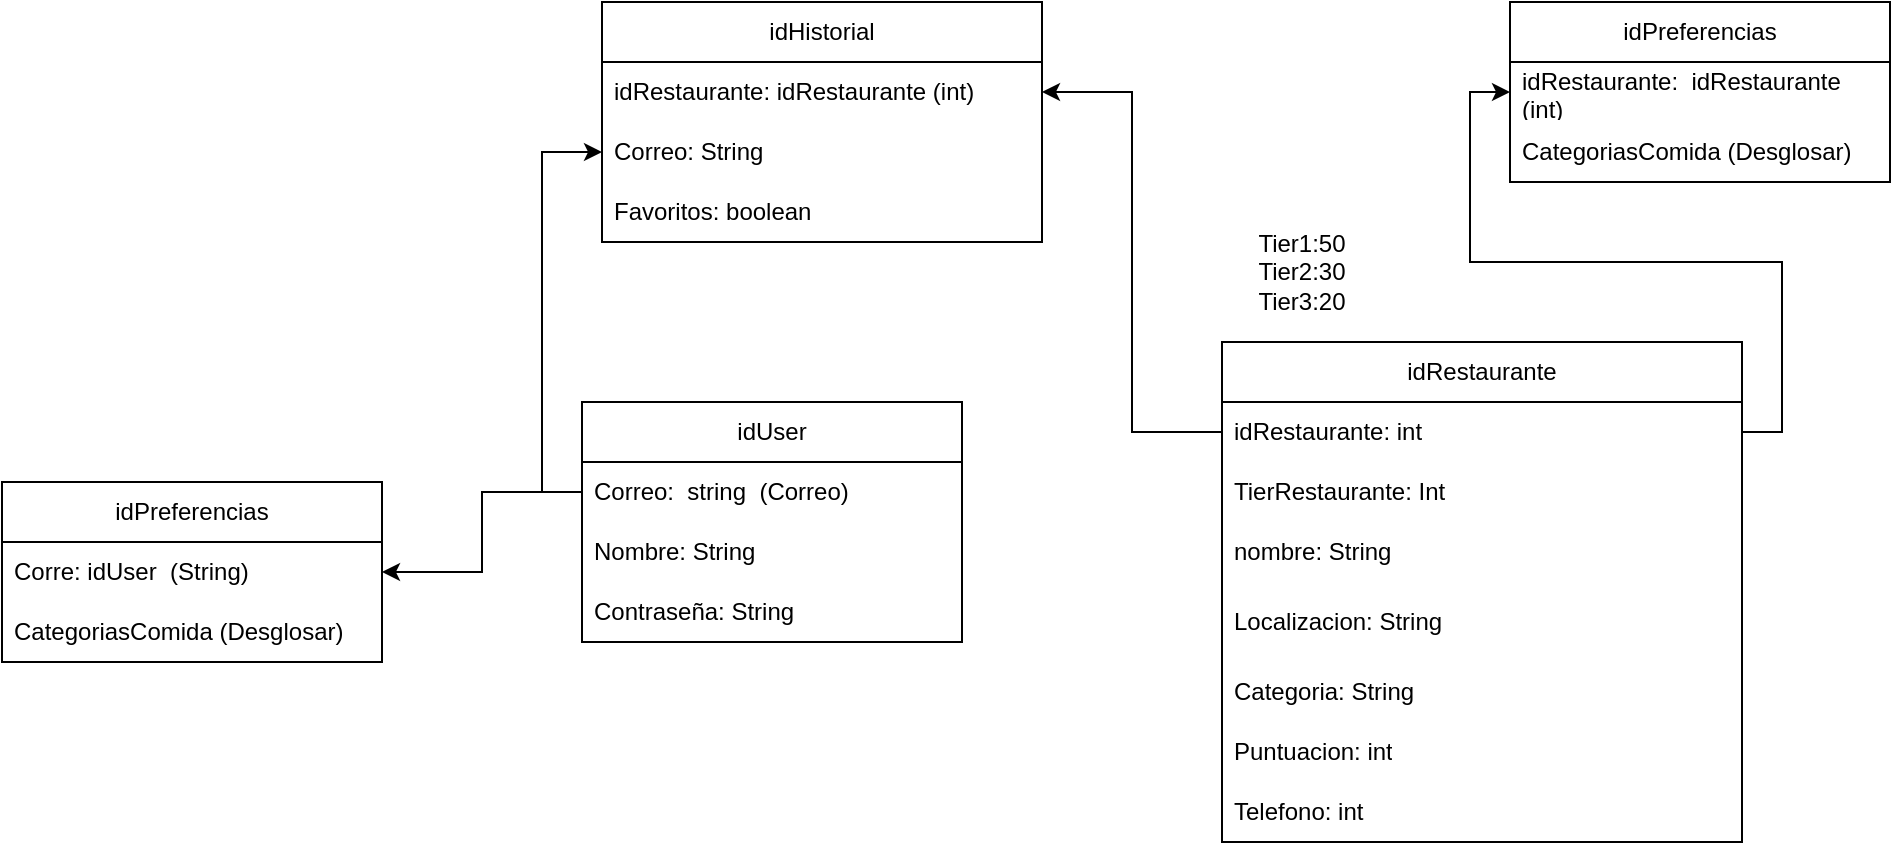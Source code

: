 <mxfile version="20.6.0" type="device"><diagram id="fYOrmPaQtRI2prAC9Ce1" name="Página-1"><mxGraphModel dx="1935" dy="1619" grid="1" gridSize="10" guides="1" tooltips="1" connect="1" arrows="1" fold="1" page="1" pageScale="1" pageWidth="827" pageHeight="1169" math="0" shadow="0"><root><mxCell id="0"/><mxCell id="1" parent="0"/><mxCell id="KInvUAJTwyFShAmwXJUo-1" value="idRestaurante" style="swimlane;fontStyle=0;childLayout=stackLayout;horizontal=1;startSize=30;horizontalStack=0;resizeParent=1;resizeParentMax=0;resizeLast=0;collapsible=1;marginBottom=0;whiteSpace=wrap;html=1;" parent="1" vertex="1"><mxGeometry x="270" y="90" width="260" height="250" as="geometry"/></mxCell><mxCell id="KInvUAJTwyFShAmwXJUo-15" value="idRestaurante: int" style="text;strokeColor=none;fillColor=none;align=left;verticalAlign=middle;spacingLeft=4;spacingRight=4;overflow=hidden;points=[[0,0.5],[1,0.5]];portConstraint=eastwest;rotatable=0;whiteSpace=wrap;html=1;" parent="KInvUAJTwyFShAmwXJUo-1" vertex="1"><mxGeometry y="30" width="260" height="30" as="geometry"/></mxCell><mxCell id="KInvUAJTwyFShAmwXJUo-2" value="TierRestaurante: Int" style="text;strokeColor=none;fillColor=none;align=left;verticalAlign=middle;spacingLeft=4;spacingRight=4;overflow=hidden;points=[[0,0.5],[1,0.5]];portConstraint=eastwest;rotatable=0;whiteSpace=wrap;html=1;" parent="KInvUAJTwyFShAmwXJUo-1" vertex="1"><mxGeometry y="60" width="260" height="30" as="geometry"/></mxCell><mxCell id="KInvUAJTwyFShAmwXJUo-3" value="nombre: String" style="text;strokeColor=none;fillColor=none;align=left;verticalAlign=middle;spacingLeft=4;spacingRight=4;overflow=hidden;points=[[0,0.5],[1,0.5]];portConstraint=eastwest;rotatable=0;whiteSpace=wrap;html=1;" parent="KInvUAJTwyFShAmwXJUo-1" vertex="1"><mxGeometry y="90" width="260" height="30" as="geometry"/></mxCell><mxCell id="KInvUAJTwyFShAmwXJUo-4" value="Localizacion: String" style="text;strokeColor=none;fillColor=none;align=left;verticalAlign=middle;spacingLeft=4;spacingRight=4;overflow=hidden;points=[[0,0.5],[1,0.5]];portConstraint=eastwest;rotatable=0;whiteSpace=wrap;html=1;" parent="KInvUAJTwyFShAmwXJUo-1" vertex="1"><mxGeometry y="120" width="260" height="40" as="geometry"/></mxCell><mxCell id="KInvUAJTwyFShAmwXJUo-6" value="Categoria: String" style="text;strokeColor=none;fillColor=none;align=left;verticalAlign=middle;spacingLeft=4;spacingRight=4;overflow=hidden;points=[[0,0.5],[1,0.5]];portConstraint=eastwest;rotatable=0;whiteSpace=wrap;html=1;" parent="KInvUAJTwyFShAmwXJUo-1" vertex="1"><mxGeometry y="160" width="260" height="30" as="geometry"/></mxCell><mxCell id="KInvUAJTwyFShAmwXJUo-21" value="Puntuacion: int" style="text;strokeColor=none;fillColor=none;align=left;verticalAlign=middle;spacingLeft=4;spacingRight=4;overflow=hidden;points=[[0,0.5],[1,0.5]];portConstraint=eastwest;rotatable=0;whiteSpace=wrap;html=1;" parent="KInvUAJTwyFShAmwXJUo-1" vertex="1"><mxGeometry y="190" width="260" height="30" as="geometry"/></mxCell><mxCell id="_7GI6Lml0h112qYKlZoC-1" value="Telefono: int" style="text;strokeColor=none;fillColor=none;align=left;verticalAlign=middle;spacingLeft=4;spacingRight=4;overflow=hidden;points=[[0,0.5],[1,0.5]];portConstraint=eastwest;rotatable=0;whiteSpace=wrap;html=1;" vertex="1" parent="KInvUAJTwyFShAmwXJUo-1"><mxGeometry y="220" width="260" height="30" as="geometry"/></mxCell><mxCell id="KInvUAJTwyFShAmwXJUo-5" value="Tier1:50&lt;br&gt;Tier2:30&lt;br&gt;Tier3:20" style="text;html=1;strokeColor=none;fillColor=none;align=center;verticalAlign=middle;whiteSpace=wrap;rounded=0;" parent="1" vertex="1"><mxGeometry x="270" y="20" width="80" height="70" as="geometry"/></mxCell><mxCell id="KInvUAJTwyFShAmwXJUo-16" value="idPreferencias" style="swimlane;fontStyle=0;childLayout=stackLayout;horizontal=1;startSize=30;horizontalStack=0;resizeParent=1;resizeParentMax=0;resizeLast=0;collapsible=1;marginBottom=0;whiteSpace=wrap;html=1;" parent="1" vertex="1"><mxGeometry x="414" y="-80" width="190" height="90" as="geometry"/></mxCell><mxCell id="KInvUAJTwyFShAmwXJUo-17" value="idRestaurante:&amp;nbsp;&amp;nbsp;idRestaurante (int)" style="text;strokeColor=none;fillColor=none;align=left;verticalAlign=middle;spacingLeft=4;spacingRight=4;overflow=hidden;points=[[0,0.5],[1,0.5]];portConstraint=eastwest;rotatable=0;whiteSpace=wrap;html=1;" parent="KInvUAJTwyFShAmwXJUo-16" vertex="1"><mxGeometry y="30" width="190" height="30" as="geometry"/></mxCell><mxCell id="KInvUAJTwyFShAmwXJUo-18" value="CategoriasComida (Desglosar)" style="text;strokeColor=none;fillColor=none;align=left;verticalAlign=middle;spacingLeft=4;spacingRight=4;overflow=hidden;points=[[0,0.5],[1,0.5]];portConstraint=eastwest;rotatable=0;whiteSpace=wrap;html=1;" parent="KInvUAJTwyFShAmwXJUo-16" vertex="1"><mxGeometry y="60" width="190" height="30" as="geometry"/></mxCell><mxCell id="KInvUAJTwyFShAmwXJUo-20" style="edgeStyle=orthogonalEdgeStyle;rounded=0;orthogonalLoop=1;jettySize=auto;html=1;exitX=1;exitY=0.5;exitDx=0;exitDy=0;entryX=0;entryY=0.5;entryDx=0;entryDy=0;" parent="1" source="KInvUAJTwyFShAmwXJUo-15" target="KInvUAJTwyFShAmwXJUo-17" edge="1"><mxGeometry relative="1" as="geometry"/></mxCell><mxCell id="KInvUAJTwyFShAmwXJUo-22" value="idUser" style="swimlane;fontStyle=0;childLayout=stackLayout;horizontal=1;startSize=30;horizontalStack=0;resizeParent=1;resizeParentMax=0;resizeLast=0;collapsible=1;marginBottom=0;whiteSpace=wrap;html=1;" parent="1" vertex="1"><mxGeometry x="-50" y="120" width="190" height="120" as="geometry"/></mxCell><mxCell id="KInvUAJTwyFShAmwXJUo-34" value="Correo:&amp;nbsp; string&amp;nbsp; (Correo)" style="text;strokeColor=none;fillColor=none;align=left;verticalAlign=middle;spacingLeft=4;spacingRight=4;overflow=hidden;points=[[0,0.5],[1,0.5]];portConstraint=eastwest;rotatable=0;whiteSpace=wrap;html=1;" parent="KInvUAJTwyFShAmwXJUo-22" vertex="1"><mxGeometry y="30" width="190" height="30" as="geometry"/></mxCell><mxCell id="KInvUAJTwyFShAmwXJUo-24" value="Nombre: String&amp;nbsp;" style="text;strokeColor=none;fillColor=none;align=left;verticalAlign=middle;spacingLeft=4;spacingRight=4;overflow=hidden;points=[[0,0.5],[1,0.5]];portConstraint=eastwest;rotatable=0;whiteSpace=wrap;html=1;" parent="KInvUAJTwyFShAmwXJUo-22" vertex="1"><mxGeometry y="60" width="190" height="30" as="geometry"/></mxCell><mxCell id="KInvUAJTwyFShAmwXJUo-35" value="Contraseña: String&amp;nbsp;" style="text;strokeColor=none;fillColor=none;align=left;verticalAlign=middle;spacingLeft=4;spacingRight=4;overflow=hidden;points=[[0,0.5],[1,0.5]];portConstraint=eastwest;rotatable=0;whiteSpace=wrap;html=1;" parent="KInvUAJTwyFShAmwXJUo-22" vertex="1"><mxGeometry y="90" width="190" height="30" as="geometry"/></mxCell><mxCell id="QLE5500QhtjuLYGpS71B-1" value="idHistorial" style="swimlane;fontStyle=0;childLayout=stackLayout;horizontal=1;startSize=30;horizontalStack=0;resizeParent=1;resizeParentMax=0;resizeLast=0;collapsible=1;marginBottom=0;whiteSpace=wrap;html=1;" parent="1" vertex="1"><mxGeometry x="-40" y="-80" width="220" height="120" as="geometry"/></mxCell><mxCell id="QLE5500QhtjuLYGpS71B-2" value="idRestaurante: idRestaurante (int)" style="text;strokeColor=none;fillColor=none;align=left;verticalAlign=middle;spacingLeft=4;spacingRight=4;overflow=hidden;points=[[0,0.5],[1,0.5]];portConstraint=eastwest;rotatable=0;whiteSpace=wrap;html=1;" parent="QLE5500QhtjuLYGpS71B-1" vertex="1"><mxGeometry y="30" width="220" height="30" as="geometry"/></mxCell><mxCell id="QLE5500QhtjuLYGpS71B-3" value="Correo: String" style="text;strokeColor=none;fillColor=none;align=left;verticalAlign=middle;spacingLeft=4;spacingRight=4;overflow=hidden;points=[[0,0.5],[1,0.5]];portConstraint=eastwest;rotatable=0;whiteSpace=wrap;html=1;" parent="QLE5500QhtjuLYGpS71B-1" vertex="1"><mxGeometry y="60" width="220" height="30" as="geometry"/></mxCell><mxCell id="QLE5500QhtjuLYGpS71B-15" value="Favoritos: boolean" style="text;strokeColor=none;fillColor=none;align=left;verticalAlign=middle;spacingLeft=4;spacingRight=4;overflow=hidden;points=[[0,0.5],[1,0.5]];portConstraint=eastwest;rotatable=0;whiteSpace=wrap;html=1;" parent="QLE5500QhtjuLYGpS71B-1" vertex="1"><mxGeometry y="90" width="220" height="30" as="geometry"/></mxCell><mxCell id="QLE5500QhtjuLYGpS71B-7" style="edgeStyle=orthogonalEdgeStyle;rounded=0;orthogonalLoop=1;jettySize=auto;html=1;exitX=0;exitY=0.5;exitDx=0;exitDy=0;entryX=1;entryY=0.5;entryDx=0;entryDy=0;" parent="1" source="KInvUAJTwyFShAmwXJUo-15" target="QLE5500QhtjuLYGpS71B-2" edge="1"><mxGeometry relative="1" as="geometry"/></mxCell><mxCell id="QLE5500QhtjuLYGpS71B-8" style="edgeStyle=orthogonalEdgeStyle;rounded=0;orthogonalLoop=1;jettySize=auto;html=1;exitX=0;exitY=0.5;exitDx=0;exitDy=0;entryX=0;entryY=0.5;entryDx=0;entryDy=0;" parent="1" source="KInvUAJTwyFShAmwXJUo-34" target="QLE5500QhtjuLYGpS71B-3" edge="1"><mxGeometry relative="1" as="geometry"/></mxCell><mxCell id="_7GI6Lml0h112qYKlZoC-2" value="idPreferencias" style="swimlane;fontStyle=0;childLayout=stackLayout;horizontal=1;startSize=30;horizontalStack=0;resizeParent=1;resizeParentMax=0;resizeLast=0;collapsible=1;marginBottom=0;whiteSpace=wrap;html=1;" vertex="1" parent="1"><mxGeometry x="-340" y="160" width="190" height="90" as="geometry"/></mxCell><mxCell id="_7GI6Lml0h112qYKlZoC-3" value="Corre: idUser&amp;nbsp; (String)" style="text;strokeColor=none;fillColor=none;align=left;verticalAlign=middle;spacingLeft=4;spacingRight=4;overflow=hidden;points=[[0,0.5],[1,0.5]];portConstraint=eastwest;rotatable=0;whiteSpace=wrap;html=1;" vertex="1" parent="_7GI6Lml0h112qYKlZoC-2"><mxGeometry y="30" width="190" height="30" as="geometry"/></mxCell><mxCell id="_7GI6Lml0h112qYKlZoC-4" value="CategoriasComida (Desglosar)" style="text;strokeColor=none;fillColor=none;align=left;verticalAlign=middle;spacingLeft=4;spacingRight=4;overflow=hidden;points=[[0,0.5],[1,0.5]];portConstraint=eastwest;rotatable=0;whiteSpace=wrap;html=1;" vertex="1" parent="_7GI6Lml0h112qYKlZoC-2"><mxGeometry y="60" width="190" height="30" as="geometry"/></mxCell><mxCell id="_7GI6Lml0h112qYKlZoC-8" style="edgeStyle=orthogonalEdgeStyle;rounded=0;orthogonalLoop=1;jettySize=auto;html=1;exitX=0;exitY=0.5;exitDx=0;exitDy=0;entryX=1;entryY=0.5;entryDx=0;entryDy=0;" edge="1" parent="1" source="KInvUAJTwyFShAmwXJUo-34" target="_7GI6Lml0h112qYKlZoC-3"><mxGeometry relative="1" as="geometry"/></mxCell></root></mxGraphModel></diagram></mxfile>